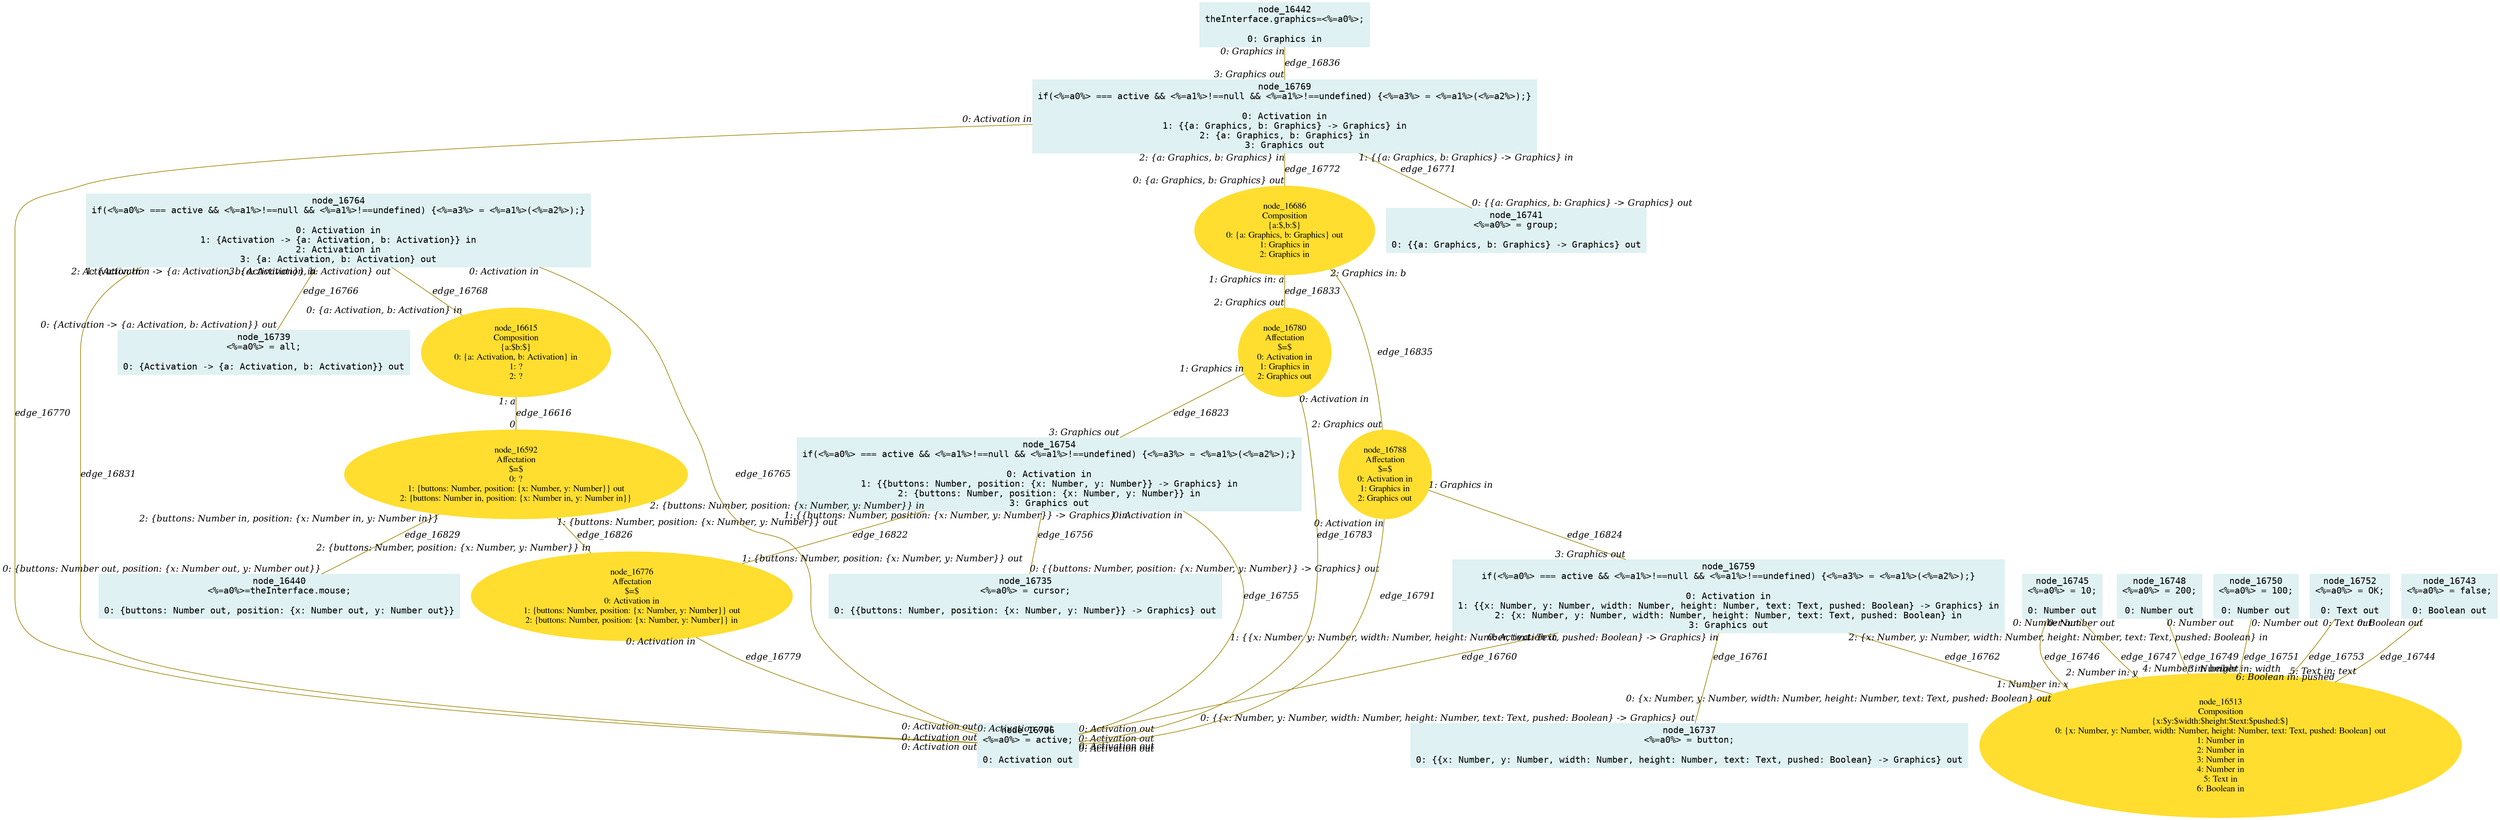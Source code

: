digraph g{node_16440 [shape="box", style="filled", color="#dff1f2", fontname="Courier", label="node_16440
<%=a0%>=theInterface.mouse;

0: {buttons: Number out, position: {x: Number out, y: Number out}}" ]
node_16442 [shape="box", style="filled", color="#dff1f2", fontname="Courier", label="node_16442
theInterface.graphics=<%=a0%>;

0: Graphics in" ]
node_16513 [shape="ellipse", style="filled", color="#ffde2f", fontname="Times", label="node_16513
Composition
{x:$y:$width:$height:$text:$pushed:$}
0: {x: Number, y: Number, width: Number, height: Number, text: Text, pushed: Boolean} out
1: Number in
2: Number in
3: Number in
4: Number in
5: Text in
6: Boolean in" ]
node_16592 [shape="ellipse", style="filled", color="#ffde2f", fontname="Times", label="node_16592
Affectation
$=$
0: ?
1: {buttons: Number, position: {x: Number, y: Number}} out
2: {buttons: Number in, position: {x: Number in, y: Number in}}" ]
node_16615 [shape="ellipse", style="filled", color="#ffde2f", fontname="Times", label="node_16615
Composition
{a:$b:$}
0: {a: Activation, b: Activation} in
1: ?
2: ?" ]
node_16686 [shape="ellipse", style="filled", color="#ffde2f", fontname="Times", label="node_16686
Composition
{a:$,b:$}
0: {a: Graphics, b: Graphics} out
1: Graphics in
2: Graphics in" ]
node_16706 [shape="box", style="filled", color="#dff1f2", fontname="Courier", label="node_16706
<%=a0%> = active;

0: Activation out" ]
node_16735 [shape="box", style="filled", color="#dff1f2", fontname="Courier", label="node_16735
<%=a0%> = cursor;

0: {{buttons: Number, position: {x: Number, y: Number}} -> Graphics} out" ]
node_16737 [shape="box", style="filled", color="#dff1f2", fontname="Courier", label="node_16737
<%=a0%> = button;

0: {{x: Number, y: Number, width: Number, height: Number, text: Text, pushed: Boolean} -> Graphics} out" ]
node_16739 [shape="box", style="filled", color="#dff1f2", fontname="Courier", label="node_16739
<%=a0%> = all;

0: {Activation -> {a: Activation, b: Activation}} out" ]
node_16741 [shape="box", style="filled", color="#dff1f2", fontname="Courier", label="node_16741
<%=a0%> = group;

0: {{a: Graphics, b: Graphics} -> Graphics} out" ]
node_16743 [shape="box", style="filled", color="#dff1f2", fontname="Courier", label="node_16743
<%=a0%> = false;

0: Boolean out" ]
node_16745 [shape="box", style="filled", color="#dff1f2", fontname="Courier", label="node_16745
<%=a0%> = 10;

0: Number out" ]
node_16748 [shape="box", style="filled", color="#dff1f2", fontname="Courier", label="node_16748
<%=a0%> = 200;

0: Number out" ]
node_16750 [shape="box", style="filled", color="#dff1f2", fontname="Courier", label="node_16750
<%=a0%> = 100;

0: Number out" ]
node_16752 [shape="box", style="filled", color="#dff1f2", fontname="Courier", label="node_16752
<%=a0%> = OK;

0: Text out" ]
node_16754 [shape="box", style="filled", color="#dff1f2", fontname="Courier", label="node_16754
if(<%=a0%> === active && <%=a1%>!==null && <%=a1%>!==undefined) {<%=a3%> = <%=a1%>(<%=a2%>);}

0: Activation in
1: {{buttons: Number, position: {x: Number, y: Number}} -> Graphics} in
2: {buttons: Number, position: {x: Number, y: Number}} in
3: Graphics out" ]
node_16759 [shape="box", style="filled", color="#dff1f2", fontname="Courier", label="node_16759
if(<%=a0%> === active && <%=a1%>!==null && <%=a1%>!==undefined) {<%=a3%> = <%=a1%>(<%=a2%>);}

0: Activation in
1: {{x: Number, y: Number, width: Number, height: Number, text: Text, pushed: Boolean} -> Graphics} in
2: {x: Number, y: Number, width: Number, height: Number, text: Text, pushed: Boolean} in
3: Graphics out" ]
node_16764 [shape="box", style="filled", color="#dff1f2", fontname="Courier", label="node_16764
if(<%=a0%> === active && <%=a1%>!==null && <%=a1%>!==undefined) {<%=a3%> = <%=a1%>(<%=a2%>);}

0: Activation in
1: {Activation -> {a: Activation, b: Activation}} in
2: Activation in
3: {a: Activation, b: Activation} out" ]
node_16769 [shape="box", style="filled", color="#dff1f2", fontname="Courier", label="node_16769
if(<%=a0%> === active && <%=a1%>!==null && <%=a1%>!==undefined) {<%=a3%> = <%=a1%>(<%=a2%>);}

0: Activation in
1: {{a: Graphics, b: Graphics} -> Graphics} in
2: {a: Graphics, b: Graphics} in
3: Graphics out" ]
node_16776 [shape="ellipse", style="filled", color="#ffde2f", fontname="Times", label="node_16776
Affectation
$=$
0: Activation in
1: {buttons: Number, position: {x: Number, y: Number}} out
2: {buttons: Number, position: {x: Number, y: Number}} in" ]
node_16780 [shape="ellipse", style="filled", color="#ffde2f", fontname="Times", label="node_16780
Affectation
$=$
0: Activation in
1: Graphics in
2: Graphics out" ]
node_16788 [shape="ellipse", style="filled", color="#ffde2f", fontname="Times", label="node_16788
Affectation
$=$
0: Activation in
1: Graphics in
2: Graphics out" ]
node_16615 -> node_16592 [dir=none, arrowHead=none, fontname="Times-Italic", arrowsize=1, color="#9d8400", label="edge_16616",  headlabel="0", taillabel="1: a" ]
node_16743 -> node_16513 [dir=none, arrowHead=none, fontname="Times-Italic", arrowsize=1, color="#9d8400", label="edge_16744",  headlabel="6: Boolean in: pushed", taillabel="0: Boolean out" ]
node_16745 -> node_16513 [dir=none, arrowHead=none, fontname="Times-Italic", arrowsize=1, color="#9d8400", label="edge_16746",  headlabel="1: Number in: x", taillabel="0: Number out" ]
node_16745 -> node_16513 [dir=none, arrowHead=none, fontname="Times-Italic", arrowsize=1, color="#9d8400", label="edge_16747",  headlabel="2: Number in: y", taillabel="0: Number out" ]
node_16748 -> node_16513 [dir=none, arrowHead=none, fontname="Times-Italic", arrowsize=1, color="#9d8400", label="edge_16749",  headlabel="3: Number in: width", taillabel="0: Number out" ]
node_16750 -> node_16513 [dir=none, arrowHead=none, fontname="Times-Italic", arrowsize=1, color="#9d8400", label="edge_16751",  headlabel="4: Number in: height", taillabel="0: Number out" ]
node_16752 -> node_16513 [dir=none, arrowHead=none, fontname="Times-Italic", arrowsize=1, color="#9d8400", label="edge_16753",  headlabel="5: Text in: text", taillabel="0: Text out" ]
node_16754 -> node_16706 [dir=none, arrowHead=none, fontname="Times-Italic", arrowsize=1, color="#9d8400", label="edge_16755",  headlabel="0: Activation out", taillabel="0: Activation in" ]
node_16754 -> node_16735 [dir=none, arrowHead=none, fontname="Times-Italic", arrowsize=1, color="#9d8400", label="edge_16756",  headlabel="0: {{buttons: Number, position: {x: Number, y: Number}} -> Graphics} out", taillabel="1: {{buttons: Number, position: {x: Number, y: Number}} -> Graphics} in" ]
node_16759 -> node_16706 [dir=none, arrowHead=none, fontname="Times-Italic", arrowsize=1, color="#9d8400", label="edge_16760",  headlabel="0: Activation out", taillabel="0: Activation in" ]
node_16759 -> node_16737 [dir=none, arrowHead=none, fontname="Times-Italic", arrowsize=1, color="#9d8400", label="edge_16761",  headlabel="0: {{x: Number, y: Number, width: Number, height: Number, text: Text, pushed: Boolean} -> Graphics} out", taillabel="1: {{x: Number, y: Number, width: Number, height: Number, text: Text, pushed: Boolean} -> Graphics} in" ]
node_16759 -> node_16513 [dir=none, arrowHead=none, fontname="Times-Italic", arrowsize=1, color="#9d8400", label="edge_16762",  headlabel="0: {x: Number, y: Number, width: Number, height: Number, text: Text, pushed: Boolean} out", taillabel="2: {x: Number, y: Number, width: Number, height: Number, text: Text, pushed: Boolean} in" ]
node_16764 -> node_16706 [dir=none, arrowHead=none, fontname="Times-Italic", arrowsize=1, color="#9d8400", label="edge_16765",  headlabel="0: Activation out", taillabel="0: Activation in" ]
node_16764 -> node_16739 [dir=none, arrowHead=none, fontname="Times-Italic", arrowsize=1, color="#9d8400", label="edge_16766",  headlabel="0: {Activation -> {a: Activation, b: Activation}} out", taillabel="1: {Activation -> {a: Activation, b: Activation}} in" ]
node_16764 -> node_16615 [dir=none, arrowHead=none, fontname="Times-Italic", arrowsize=1, color="#9d8400", label="edge_16768",  headlabel="0: {a: Activation, b: Activation} in", taillabel="3: {a: Activation, b: Activation} out" ]
node_16769 -> node_16706 [dir=none, arrowHead=none, fontname="Times-Italic", arrowsize=1, color="#9d8400", label="edge_16770",  headlabel="0: Activation out", taillabel="0: Activation in" ]
node_16769 -> node_16741 [dir=none, arrowHead=none, fontname="Times-Italic", arrowsize=1, color="#9d8400", label="edge_16771",  headlabel="0: {{a: Graphics, b: Graphics} -> Graphics} out", taillabel="1: {{a: Graphics, b: Graphics} -> Graphics} in" ]
node_16769 -> node_16686 [dir=none, arrowHead=none, fontname="Times-Italic", arrowsize=1, color="#9d8400", label="edge_16772",  headlabel="0: {a: Graphics, b: Graphics} out", taillabel="2: {a: Graphics, b: Graphics} in" ]
node_16776 -> node_16706 [dir=none, arrowHead=none, fontname="Times-Italic", arrowsize=1, color="#9d8400", label="edge_16779",  headlabel="0: Activation out", taillabel="0: Activation in" ]
node_16780 -> node_16706 [dir=none, arrowHead=none, fontname="Times-Italic", arrowsize=1, color="#9d8400", label="edge_16783",  headlabel="0: Activation out", taillabel="0: Activation in" ]
node_16788 -> node_16706 [dir=none, arrowHead=none, fontname="Times-Italic", arrowsize=1, color="#9d8400", label="edge_16791",  headlabel="0: Activation out", taillabel="0: Activation in" ]
node_16754 -> node_16776 [dir=none, arrowHead=none, fontname="Times-Italic", arrowsize=1, color="#9d8400", label="edge_16822",  headlabel="1: {buttons: Number, position: {x: Number, y: Number}} out", taillabel="2: {buttons: Number, position: {x: Number, y: Number}} in" ]
node_16780 -> node_16754 [dir=none, arrowHead=none, fontname="Times-Italic", arrowsize=1, color="#9d8400", label="edge_16823",  headlabel="3: Graphics out", taillabel="1: Graphics in" ]
node_16788 -> node_16759 [dir=none, arrowHead=none, fontname="Times-Italic", arrowsize=1, color="#9d8400", label="edge_16824",  headlabel="3: Graphics out", taillabel="1: Graphics in" ]
node_16592 -> node_16776 [dir=none, arrowHead=none, fontname="Times-Italic", arrowsize=1, color="#9d8400", label="edge_16826",  headlabel="2: {buttons: Number, position: {x: Number, y: Number}} in", taillabel="1: {buttons: Number, position: {x: Number, y: Number}} out" ]
node_16592 -> node_16440 [dir=none, arrowHead=none, fontname="Times-Italic", arrowsize=1, color="#9d8400", label="edge_16829",  headlabel="0: {buttons: Number out, position: {x: Number out, y: Number out}}", taillabel="2: {buttons: Number in, position: {x: Number in, y: Number in}}" ]
node_16764 -> node_16706 [dir=none, arrowHead=none, fontname="Times-Italic", arrowsize=1, color="#9d8400", label="edge_16831",  headlabel="0: Activation out", taillabel="2: Activation in" ]
node_16686 -> node_16780 [dir=none, arrowHead=none, fontname="Times-Italic", arrowsize=1, color="#9d8400", label="edge_16833",  headlabel="2: Graphics out", taillabel="1: Graphics in: a" ]
node_16686 -> node_16788 [dir=none, arrowHead=none, fontname="Times-Italic", arrowsize=1, color="#9d8400", label="edge_16835",  headlabel="2: Graphics out", taillabel="2: Graphics in: b" ]
node_16442 -> node_16769 [dir=none, arrowHead=none, fontname="Times-Italic", arrowsize=1, color="#9d8400", label="edge_16836",  headlabel="3: Graphics out", taillabel="0: Graphics in" ]
}